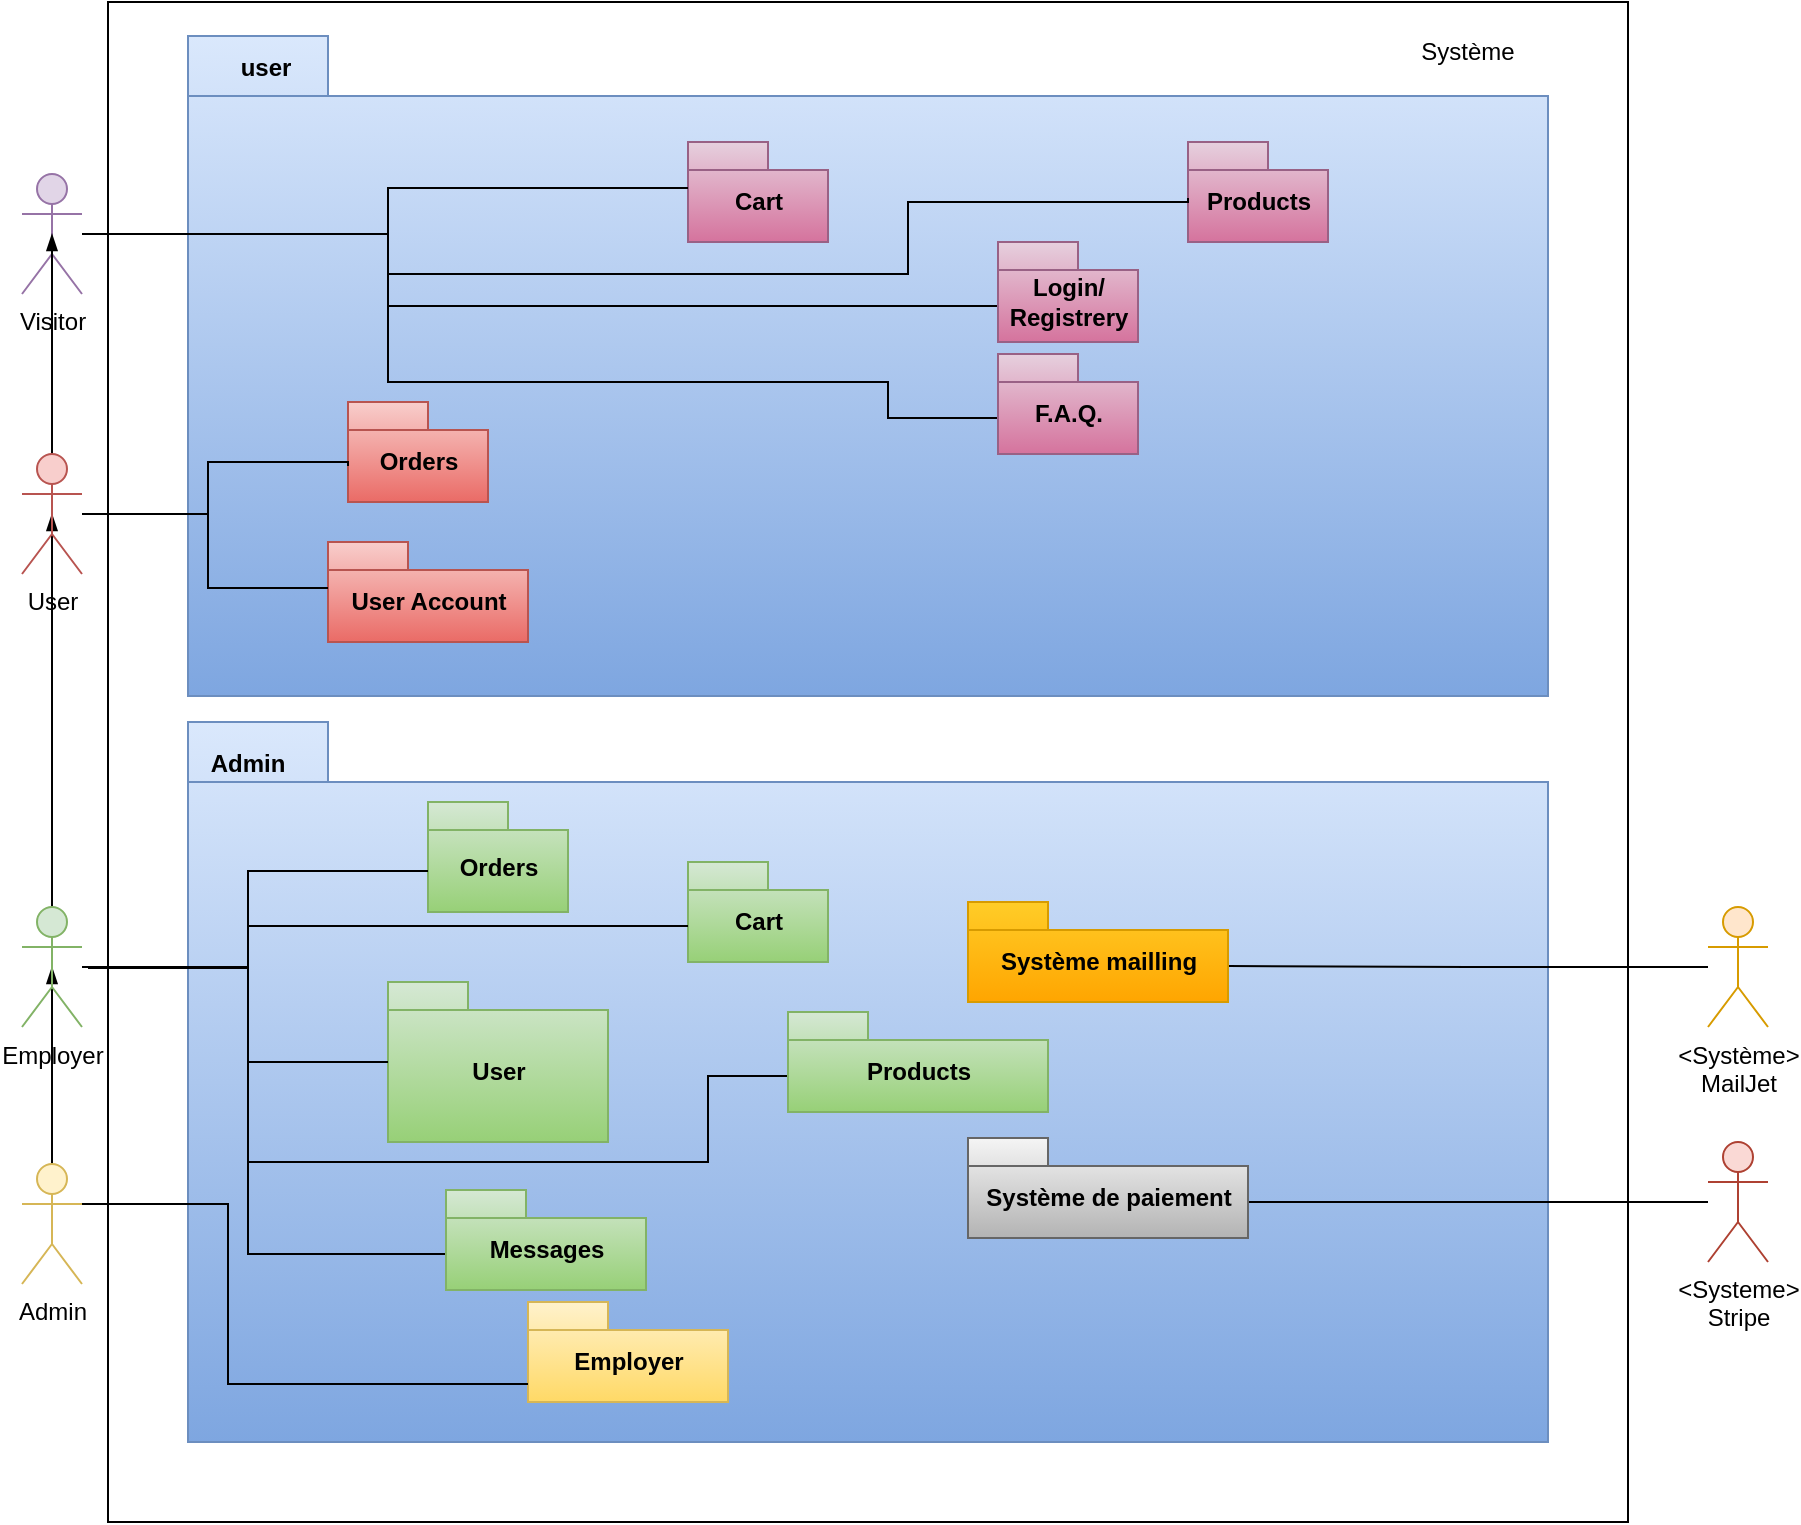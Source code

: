 <mxfile version="17.4.6" type="github">
  <diagram id="CXBE_5KYZNczbY1qzfcM" name="Page-1">
    <mxGraphModel dx="1490" dy="2178" grid="1" gridSize="10" guides="1" tooltips="1" connect="1" arrows="1" fold="1" page="1" pageScale="1" pageWidth="1169" pageHeight="1654" math="0" shadow="0">
      <root>
        <mxCell id="0" />
        <mxCell id="1" parent="0" />
        <mxCell id="pudJgtLtRe6AO5ZKgs9n-53" value="" style="rounded=0;whiteSpace=wrap;html=1;" vertex="1" parent="1">
          <mxGeometry x="140" y="-50" width="760" height="760" as="geometry" />
        </mxCell>
        <mxCell id="pudJgtLtRe6AO5ZKgs9n-49" value="" style="shape=folder;fontStyle=1;spacingTop=10;tabWidth=70;tabHeight=30;tabPosition=left;html=1;fillColor=#dae8fc;gradientColor=#7ea6e0;strokeColor=#6c8ebf;" vertex="1" parent="1">
          <mxGeometry x="180" y="310" width="680" height="360" as="geometry" />
        </mxCell>
        <mxCell id="pudJgtLtRe6AO5ZKgs9n-47" value="" style="shape=folder;fontStyle=1;spacingTop=10;tabWidth=70;tabHeight=30;tabPosition=left;html=1;fillColor=#dae8fc;strokeColor=#6c8ebf;gradientColor=#7ea6e0;" vertex="1" parent="1">
          <mxGeometry x="180" y="-33" width="680" height="330" as="geometry" />
        </mxCell>
        <mxCell id="pudJgtLtRe6AO5ZKgs9n-1" value="Products" style="shape=folder;fontStyle=1;spacingTop=10;tabWidth=40;tabHeight=14;tabPosition=left;html=1;fillColor=#e6d0de;gradientColor=#d5739d;strokeColor=#996185;" vertex="1" parent="1">
          <mxGeometry x="680" y="20" width="70" height="50" as="geometry" />
        </mxCell>
        <mxCell id="pudJgtLtRe6AO5ZKgs9n-2" value="User Account" style="shape=folder;fontStyle=1;spacingTop=10;tabWidth=40;tabHeight=14;tabPosition=left;html=1;fillColor=#f8cecc;gradientColor=#ea6b66;strokeColor=#b85450;" vertex="1" parent="1">
          <mxGeometry x="250" y="220" width="100" height="50" as="geometry" />
        </mxCell>
        <mxCell id="pudJgtLtRe6AO5ZKgs9n-3" value="Cart" style="shape=folder;fontStyle=1;spacingTop=10;tabWidth=40;tabHeight=14;tabPosition=left;html=1;fillColor=#e6d0de;gradientColor=#d5739d;strokeColor=#996185;" vertex="1" parent="1">
          <mxGeometry x="430" y="20" width="70" height="50" as="geometry" />
        </mxCell>
        <mxCell id="pudJgtLtRe6AO5ZKgs9n-4" value="Orders" style="shape=folder;fontStyle=1;spacingTop=10;tabWidth=40;tabHeight=14;tabPosition=left;html=1;fillColor=#f8cecc;gradientColor=#ea6b66;strokeColor=#b85450;" vertex="1" parent="1">
          <mxGeometry x="260" y="150" width="70" height="50" as="geometry" />
        </mxCell>
        <mxCell id="pudJgtLtRe6AO5ZKgs9n-7" value="Cart" style="shape=folder;fontStyle=1;spacingTop=10;tabWidth=40;tabHeight=14;tabPosition=left;html=1;fillColor=#d5e8d4;gradientColor=#97d077;strokeColor=#82b366;" vertex="1" parent="1">
          <mxGeometry x="430" y="380" width="70" height="50" as="geometry" />
        </mxCell>
        <mxCell id="pudJgtLtRe6AO5ZKgs9n-8" value="Orders" style="shape=folder;fontStyle=1;spacingTop=10;tabWidth=40;tabHeight=14;tabPosition=left;html=1;fillColor=#d5e8d4;gradientColor=#97d077;strokeColor=#82b366;" vertex="1" parent="1">
          <mxGeometry x="300" y="350" width="70" height="55" as="geometry" />
        </mxCell>
        <mxCell id="pudJgtLtRe6AO5ZKgs9n-9" value="Employer" style="shape=folder;fontStyle=1;spacingTop=10;tabWidth=40;tabHeight=14;tabPosition=left;html=1;fillColor=#fff2cc;gradientColor=#ffd966;strokeColor=#d6b656;" vertex="1" parent="1">
          <mxGeometry x="350" y="600" width="100" height="50" as="geometry" />
        </mxCell>
        <mxCell id="pudJgtLtRe6AO5ZKgs9n-10" value="User" style="shape=folder;fontStyle=1;spacingTop=10;tabWidth=40;tabHeight=14;tabPosition=left;html=1;fillColor=#d5e8d4;gradientColor=#97d077;strokeColor=#82b366;" vertex="1" parent="1">
          <mxGeometry x="280" y="440" width="110" height="80" as="geometry" />
        </mxCell>
        <mxCell id="pudJgtLtRe6AO5ZKgs9n-15" style="edgeStyle=orthogonalEdgeStyle;rounded=0;orthogonalLoop=1;jettySize=auto;html=1;entryX=0.5;entryY=0.5;entryDx=0;entryDy=0;entryPerimeter=0;endArrow=blockThin;endFill=1;" edge="1" parent="1" source="pudJgtLtRe6AO5ZKgs9n-21" target="pudJgtLtRe6AO5ZKgs9n-20">
          <mxGeometry relative="1" as="geometry" />
        </mxCell>
        <mxCell id="pudJgtLtRe6AO5ZKgs9n-16" style="edgeStyle=orthogonalEdgeStyle;rounded=0;orthogonalLoop=1;jettySize=auto;html=1;entryX=0.5;entryY=0.5;entryDx=0;entryDy=0;entryPerimeter=0;endArrow=blockThin;endFill=1;" edge="1" parent="1" source="pudJgtLtRe6AO5ZKgs9n-17" target="pudJgtLtRe6AO5ZKgs9n-21">
          <mxGeometry relative="1" as="geometry" />
        </mxCell>
        <mxCell id="pudJgtLtRe6AO5ZKgs9n-27" style="edgeStyle=orthogonalEdgeStyle;rounded=0;orthogonalLoop=1;jettySize=auto;html=1;exitX=1;exitY=0.333;exitDx=0;exitDy=0;exitPerimeter=0;entryX=0;entryY=0;entryDx=0;entryDy=41;entryPerimeter=0;endArrow=none;endFill=0;" edge="1" parent="1" source="pudJgtLtRe6AO5ZKgs9n-17" target="pudJgtLtRe6AO5ZKgs9n-9">
          <mxGeometry relative="1" as="geometry">
            <Array as="points">
              <mxPoint x="200" y="551" />
              <mxPoint x="200" y="641" />
            </Array>
          </mxGeometry>
        </mxCell>
        <mxCell id="pudJgtLtRe6AO5ZKgs9n-17" value="Admin" style="shape=umlActor;verticalLabelPosition=bottom;verticalAlign=top;html=1;outlineConnect=0;fillColor=#fff2cc;strokeColor=#d6b656;" vertex="1" parent="1">
          <mxGeometry x="97" y="531" width="30" height="60" as="geometry" />
        </mxCell>
        <mxCell id="pudJgtLtRe6AO5ZKgs9n-35" style="edgeStyle=orthogonalEdgeStyle;rounded=0;orthogonalLoop=1;jettySize=auto;html=1;entryX=0;entryY=0;entryDx=0;entryDy=23;entryPerimeter=0;endArrow=none;endFill=0;" edge="1" parent="1" source="pudJgtLtRe6AO5ZKgs9n-18" target="pudJgtLtRe6AO5ZKgs9n-3">
          <mxGeometry relative="1" as="geometry">
            <Array as="points">
              <mxPoint x="280" y="66" />
              <mxPoint x="280" y="43" />
            </Array>
          </mxGeometry>
        </mxCell>
        <mxCell id="pudJgtLtRe6AO5ZKgs9n-36" style="edgeStyle=orthogonalEdgeStyle;rounded=0;orthogonalLoop=1;jettySize=auto;html=1;endArrow=none;endFill=0;entryX=0;entryY=0;entryDx=0;entryDy=32;entryPerimeter=0;" edge="1" parent="1">
          <mxGeometry relative="1" as="geometry">
            <mxPoint x="130" y="66" as="sourcePoint" />
            <mxPoint x="680" y="48" as="targetPoint" />
            <Array as="points">
              <mxPoint x="280" y="66" />
              <mxPoint x="280" y="86" />
              <mxPoint x="540" y="86" />
              <mxPoint x="540" y="50" />
              <mxPoint x="680" y="50" />
            </Array>
          </mxGeometry>
        </mxCell>
        <mxCell id="pudJgtLtRe6AO5ZKgs9n-37" style="edgeStyle=orthogonalEdgeStyle;rounded=0;orthogonalLoop=1;jettySize=auto;html=1;entryX=0;entryY=0;entryDx=0;entryDy=32;entryPerimeter=0;endArrow=none;endFill=0;" edge="1" parent="1" source="pudJgtLtRe6AO5ZKgs9n-18" target="pudJgtLtRe6AO5ZKgs9n-34">
          <mxGeometry relative="1" as="geometry">
            <Array as="points">
              <mxPoint x="280" y="66" />
              <mxPoint x="280" y="102" />
            </Array>
          </mxGeometry>
        </mxCell>
        <mxCell id="pudJgtLtRe6AO5ZKgs9n-57" style="edgeStyle=orthogonalEdgeStyle;rounded=0;orthogonalLoop=1;jettySize=auto;html=1;entryX=0;entryY=0;entryDx=0;entryDy=32;entryPerimeter=0;endArrow=none;endFill=0;strokeWidth=1;" edge="1" parent="1" source="pudJgtLtRe6AO5ZKgs9n-18" target="pudJgtLtRe6AO5ZKgs9n-56">
          <mxGeometry relative="1" as="geometry">
            <Array as="points">
              <mxPoint x="280" y="66" />
              <mxPoint x="280" y="140" />
              <mxPoint x="530" y="140" />
              <mxPoint x="530" y="158" />
            </Array>
          </mxGeometry>
        </mxCell>
        <mxCell id="pudJgtLtRe6AO5ZKgs9n-18" value="Visitor" style="shape=umlActor;verticalLabelPosition=bottom;verticalAlign=top;html=1;outlineConnect=0;fillColor=#e1d5e7;strokeColor=#9673a6;" vertex="1" parent="1">
          <mxGeometry x="97" y="36" width="30" height="60" as="geometry" />
        </mxCell>
        <mxCell id="pudJgtLtRe6AO5ZKgs9n-19" style="edgeStyle=orthogonalEdgeStyle;rounded=0;orthogonalLoop=1;jettySize=auto;html=1;entryX=0.5;entryY=0.5;entryDx=0;entryDy=0;entryPerimeter=0;endArrow=blockThin;endFill=1;" edge="1" parent="1" source="pudJgtLtRe6AO5ZKgs9n-20" target="pudJgtLtRe6AO5ZKgs9n-18">
          <mxGeometry relative="1" as="geometry" />
        </mxCell>
        <mxCell id="pudJgtLtRe6AO5ZKgs9n-38" style="edgeStyle=orthogonalEdgeStyle;rounded=0;orthogonalLoop=1;jettySize=auto;html=1;endArrow=none;endFill=0;entryX=0;entryY=0;entryDx=0;entryDy=32;entryPerimeter=0;" edge="1" parent="1" source="pudJgtLtRe6AO5ZKgs9n-20" target="pudJgtLtRe6AO5ZKgs9n-4">
          <mxGeometry relative="1" as="geometry">
            <Array as="points">
              <mxPoint x="190" y="206" />
              <mxPoint x="190" y="180" />
              <mxPoint x="260" y="180" />
            </Array>
          </mxGeometry>
        </mxCell>
        <mxCell id="pudJgtLtRe6AO5ZKgs9n-39" style="edgeStyle=orthogonalEdgeStyle;rounded=0;orthogonalLoop=1;jettySize=auto;html=1;entryX=0;entryY=0;entryDx=0;entryDy=23;entryPerimeter=0;strokeWidth=1;endArrow=none;endFill=0;" edge="1" parent="1" source="pudJgtLtRe6AO5ZKgs9n-20" target="pudJgtLtRe6AO5ZKgs9n-2">
          <mxGeometry relative="1" as="geometry">
            <Array as="points">
              <mxPoint x="190" y="206" />
              <mxPoint x="190" y="243" />
            </Array>
          </mxGeometry>
        </mxCell>
        <mxCell id="pudJgtLtRe6AO5ZKgs9n-20" value="User" style="shape=umlActor;verticalLabelPosition=bottom;verticalAlign=top;html=1;outlineConnect=0;fillColor=#f8cecc;strokeColor=#b85450;" vertex="1" parent="1">
          <mxGeometry x="97" y="176" width="30" height="60" as="geometry" />
        </mxCell>
        <mxCell id="pudJgtLtRe6AO5ZKgs9n-29" style="edgeStyle=orthogonalEdgeStyle;rounded=0;orthogonalLoop=1;jettySize=auto;html=1;entryX=0;entryY=0;entryDx=0;entryDy=34.5;entryPerimeter=0;endArrow=none;endFill=0;" edge="1" parent="1" source="pudJgtLtRe6AO5ZKgs9n-21" target="pudJgtLtRe6AO5ZKgs9n-8">
          <mxGeometry relative="1" as="geometry">
            <Array as="points">
              <mxPoint x="210" y="433" />
              <mxPoint x="210" y="385" />
            </Array>
          </mxGeometry>
        </mxCell>
        <mxCell id="pudJgtLtRe6AO5ZKgs9n-30" style="edgeStyle=orthogonalEdgeStyle;rounded=0;orthogonalLoop=1;jettySize=auto;html=1;endArrow=none;endFill=0;" edge="1" parent="1" source="pudJgtLtRe6AO5ZKgs9n-21" target="pudJgtLtRe6AO5ZKgs9n-10">
          <mxGeometry relative="1" as="geometry">
            <Array as="points">
              <mxPoint x="210" y="433" />
              <mxPoint x="210" y="480" />
            </Array>
          </mxGeometry>
        </mxCell>
        <mxCell id="pudJgtLtRe6AO5ZKgs9n-31" style="edgeStyle=orthogonalEdgeStyle;rounded=0;orthogonalLoop=1;jettySize=auto;html=1;entryX=0;entryY=0;entryDx=0;entryDy=32;entryPerimeter=0;endArrow=none;endFill=0;" edge="1" parent="1" source="pudJgtLtRe6AO5ZKgs9n-21" target="pudJgtLtRe6AO5ZKgs9n-7">
          <mxGeometry relative="1" as="geometry">
            <Array as="points">
              <mxPoint x="210" y="433" />
              <mxPoint x="210" y="412" />
            </Array>
          </mxGeometry>
        </mxCell>
        <mxCell id="pudJgtLtRe6AO5ZKgs9n-32" style="edgeStyle=orthogonalEdgeStyle;rounded=0;orthogonalLoop=1;jettySize=auto;html=1;entryX=0;entryY=0;entryDx=0;entryDy=32;entryPerimeter=0;endArrow=none;endFill=0;" edge="1" parent="1" target="pudJgtLtRe6AO5ZKgs9n-5">
          <mxGeometry relative="1" as="geometry">
            <mxPoint x="130" y="433" as="sourcePoint" />
            <Array as="points">
              <mxPoint x="210" y="433" />
              <mxPoint x="210" y="530" />
              <mxPoint x="440" y="530" />
              <mxPoint x="440" y="487" />
            </Array>
          </mxGeometry>
        </mxCell>
        <mxCell id="pudJgtLtRe6AO5ZKgs9n-59" style="edgeStyle=orthogonalEdgeStyle;rounded=0;orthogonalLoop=1;jettySize=auto;html=1;entryX=0;entryY=0;entryDx=0;entryDy=32;entryPerimeter=0;endArrow=none;endFill=0;strokeWidth=1;" edge="1" parent="1" source="pudJgtLtRe6AO5ZKgs9n-21" target="pudJgtLtRe6AO5ZKgs9n-58">
          <mxGeometry relative="1" as="geometry">
            <Array as="points">
              <mxPoint x="210" y="433" />
              <mxPoint x="210" y="576" />
            </Array>
          </mxGeometry>
        </mxCell>
        <mxCell id="pudJgtLtRe6AO5ZKgs9n-21" value="Employer" style="shape=umlActor;verticalLabelPosition=bottom;verticalAlign=top;html=1;outlineConnect=0;fillColor=#d5e8d4;strokeColor=#82b366;" vertex="1" parent="1">
          <mxGeometry x="97" y="402.5" width="30" height="60" as="geometry" />
        </mxCell>
        <mxCell id="pudJgtLtRe6AO5ZKgs9n-5" value="Products" style="shape=folder;fontStyle=1;spacingTop=10;tabWidth=40;tabHeight=14;tabPosition=left;html=1;fillColor=#d5e8d4;gradientColor=#97d077;strokeColor=#82b366;" vertex="1" parent="1">
          <mxGeometry x="480" y="455" width="130" height="50" as="geometry" />
        </mxCell>
        <mxCell id="pudJgtLtRe6AO5ZKgs9n-34" value="Login/&lt;br&gt;Registrery" style="shape=folder;fontStyle=1;spacingTop=10;tabWidth=40;tabHeight=14;tabPosition=left;html=1;fillColor=#e6d0de;gradientColor=#d5739d;strokeColor=#996185;" vertex="1" parent="1">
          <mxGeometry x="585" y="70" width="70" height="50" as="geometry" />
        </mxCell>
        <mxCell id="pudJgtLtRe6AO5ZKgs9n-45" style="edgeStyle=orthogonalEdgeStyle;rounded=0;orthogonalLoop=1;jettySize=auto;html=1;entryX=0;entryY=0;entryDx=140;entryDy=32;entryPerimeter=0;endArrow=none;endFill=0;strokeWidth=1;" edge="1" parent="1" source="pudJgtLtRe6AO5ZKgs9n-41" target="pudJgtLtRe6AO5ZKgs9n-43">
          <mxGeometry relative="1" as="geometry" />
        </mxCell>
        <mxCell id="pudJgtLtRe6AO5ZKgs9n-41" value="&amp;lt;Systeme&amp;gt;&lt;br&gt;Stripe" style="shape=umlActor;verticalLabelPosition=bottom;verticalAlign=top;html=1;outlineConnect=0;fillColor=#fad9d5;strokeColor=#ae4132;" vertex="1" parent="1">
          <mxGeometry x="940" y="520" width="30" height="60" as="geometry" />
        </mxCell>
        <mxCell id="pudJgtLtRe6AO5ZKgs9n-46" style="edgeStyle=orthogonalEdgeStyle;rounded=0;orthogonalLoop=1;jettySize=auto;html=1;entryX=0;entryY=0;entryDx=130;entryDy=32;entryPerimeter=0;endArrow=none;endFill=0;strokeWidth=1;" edge="1" parent="1" source="pudJgtLtRe6AO5ZKgs9n-42" target="pudJgtLtRe6AO5ZKgs9n-44">
          <mxGeometry relative="1" as="geometry" />
        </mxCell>
        <mxCell id="pudJgtLtRe6AO5ZKgs9n-42" value="&amp;lt;Système&amp;gt;&lt;br&gt;MailJet" style="shape=umlActor;verticalLabelPosition=bottom;verticalAlign=top;html=1;outlineConnect=0;fillColor=#ffe6cc;strokeColor=#d79b00;" vertex="1" parent="1">
          <mxGeometry x="940" y="402.5" width="30" height="60" as="geometry" />
        </mxCell>
        <mxCell id="pudJgtLtRe6AO5ZKgs9n-43" value="Système de paiement" style="shape=folder;fontStyle=1;spacingTop=10;tabWidth=40;tabHeight=14;tabPosition=left;html=1;fillColor=#f5f5f5;strokeColor=#666666;gradientColor=#b3b3b3;" vertex="1" parent="1">
          <mxGeometry x="570" y="518" width="140" height="50" as="geometry" />
        </mxCell>
        <mxCell id="pudJgtLtRe6AO5ZKgs9n-44" value="Système mailling" style="shape=folder;fontStyle=1;spacingTop=10;tabWidth=40;tabHeight=14;tabPosition=left;html=1;fillColor=#ffcd28;gradientColor=#ffa500;strokeColor=#d79b00;" vertex="1" parent="1">
          <mxGeometry x="570" y="400" width="130" height="50" as="geometry" />
        </mxCell>
        <mxCell id="pudJgtLtRe6AO5ZKgs9n-48" value="user" style="text;align=center;fontStyle=1;verticalAlign=middle;spacingLeft=3;spacingRight=3;strokeColor=none;rotatable=0;points=[[0,0.5],[1,0.5]];portConstraint=eastwest;" vertex="1" parent="1">
          <mxGeometry x="179" y="-31" width="80" height="26" as="geometry" />
        </mxCell>
        <mxCell id="pudJgtLtRe6AO5ZKgs9n-51" value="Admin" style="text;align=center;fontStyle=1;verticalAlign=middle;spacingLeft=3;spacingRight=3;strokeColor=none;rotatable=0;points=[[0,0.5],[1,0.5]];portConstraint=eastwest;" vertex="1" parent="1">
          <mxGeometry x="170" y="317" width="80" height="26" as="geometry" />
        </mxCell>
        <mxCell id="pudJgtLtRe6AO5ZKgs9n-55" value="Système" style="text;html=1;strokeColor=none;fillColor=none;align=center;verticalAlign=middle;whiteSpace=wrap;rounded=0;" vertex="1" parent="1">
          <mxGeometry x="790" y="-40" width="60" height="30" as="geometry" />
        </mxCell>
        <mxCell id="pudJgtLtRe6AO5ZKgs9n-56" value="F.A.Q." style="shape=folder;fontStyle=1;spacingTop=10;tabWidth=40;tabHeight=14;tabPosition=left;html=1;fillColor=#e6d0de;gradientColor=#d5739d;strokeColor=#996185;" vertex="1" parent="1">
          <mxGeometry x="585" y="126" width="70" height="50" as="geometry" />
        </mxCell>
        <mxCell id="pudJgtLtRe6AO5ZKgs9n-58" value="Messages" style="shape=folder;fontStyle=1;spacingTop=10;tabWidth=40;tabHeight=14;tabPosition=left;html=1;fillColor=#d5e8d4;gradientColor=#97d077;strokeColor=#82b366;" vertex="1" parent="1">
          <mxGeometry x="309" y="544" width="100" height="50" as="geometry" />
        </mxCell>
      </root>
    </mxGraphModel>
  </diagram>
</mxfile>
